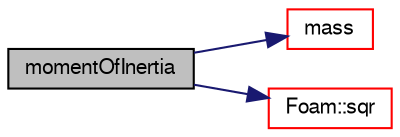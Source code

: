 digraph "momentOfInertia"
{
  bgcolor="transparent";
  edge [fontname="FreeSans",fontsize="10",labelfontname="FreeSans",labelfontsize="10"];
  node [fontname="FreeSans",fontsize="10",shape=record];
  rankdir="LR";
  Node166 [label="momentOfInertia",height=0.2,width=0.4,color="black", fillcolor="grey75", style="filled", fontcolor="black"];
  Node166 -> Node167 [color="midnightblue",fontsize="10",style="solid",fontname="FreeSans"];
  Node167 [label="mass",height=0.2,width=0.4,color="red",URL="$a23878.html#a944f0a8184cc9f5f92ce6329bdcc7108",tooltip="Particle mass. "];
  Node166 -> Node169 [color="midnightblue",fontsize="10",style="solid",fontname="FreeSans"];
  Node169 [label="Foam::sqr",height=0.2,width=0.4,color="red",URL="$a21124.html#a277dc11c581d53826ab5090b08f3b17b"];
}
